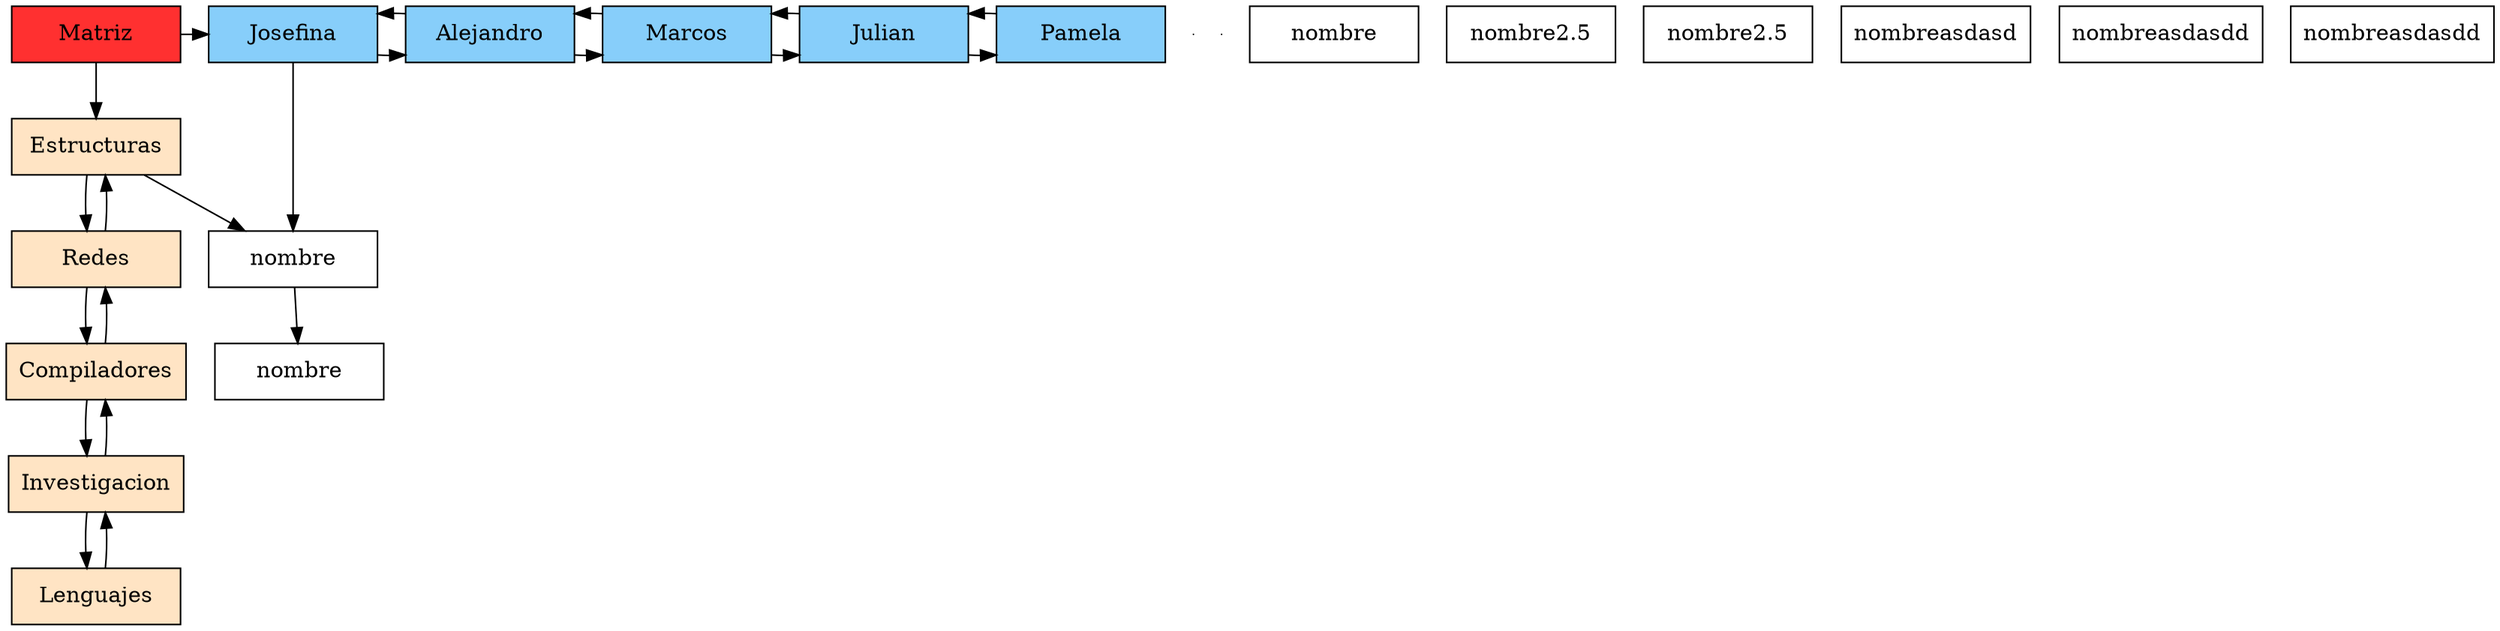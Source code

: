 digraph Matriz{
    node [shape = box]
    Mt[ label = "Matriz", width = 1.5, style = filled, fillcolor = firebrick1, group = 1];

    e0[ shape = point, width = 0];
    e1[ shape = point, width = 0];


    U0 [label = "Estructuras"   pos = "5.3,3.5!" width = 1.5 style = filled, fillcolor = bisque1, group = 1];
    U1 [label = "Redes"         width = 1.5 style = filled, fillcolor = bisque1, group = 1];
    U2 [label = "Compiladores"  width = 1.5 style = filled, fillcolor = bisque1, group = 1];
    U3 [label = "Investigacion" width = 1.5 style = filled, fillcolor = bisque1, group = 1];
    U4 [label = "Lenguajes"     width = 1.5 style = filled, fillcolor = bisque1, group = 1];

    U0 -> U1;
    U1 -> U0;
    U1 -> U2;
    U2 -> U1;
    U2 -> U3;
    U3 -> U2;
    U3 -> U4;
    U4 -> U3;

    A0 [label = "Josefina"      width = 1.5 style = filled, fillcolor = lightskyblue, group = 2]
    A1 [label = "Alejandro"     width = 1.5 style = filled, fillcolor = lightskyblue, group = 2]
    A2 [label = "Marcos"        width = 1.5 style = filled, fillcolor = lightskyblue, group = 2]
    A3 [label = "Julian"        width = 1.5 style = filled, fillcolor = lightskyblue, group = 2]
    A4 [label = "Pamela"        width = 1.5 style = filled, fillcolor = lightskyblue, group = 2]

    A0 -> A1;
    A1 -> A0;
    A1 -> A2;
    A2 -> A1;
    A2 -> A3;
    A3 -> A2;
    A3 -> A4;
    A4 -> A3;

    Mt -> U0;
    Mt -> A0;

    { rank=same; Mt; A0; A1; A2; A3; A4};

    N0_L0 [label = "nombre", width = 1.5,  group = 2]; 
    N1_L0 [label = "nombre", width = 1.5,  group = 4];
    N2_L0 [label = "nombre", width = 1.5,  group = 5]; 

    N0_L2 [label = "nombre2.5", width = 1.5,  group = 4];
    N1_L2 [label = "nombre2.5", width = 1.5,  group = 5]; 

    N0_L4 [label = "nombreasdasd", width = 1.5,  group = 4];
    N1_L4 [label = "nombreasdasdd", width = 1.5,  group = 5];
    N2_L4 [label = "nombreasdasdd", width = 1.5,  group = 6];

    U0 -> N0_L0;
    A0 -> N0_L0;
    N0_L0 -> N1_L0;
    





 /*ctrl+shift+v*/
}